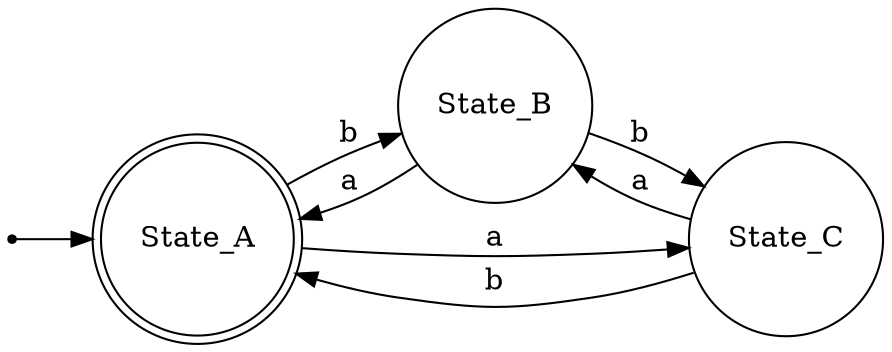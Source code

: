 digraph tomitas_6 {
	rankdir=LR;
	size=8.5;
	start->State_A;
	State_A->State_B[ label=b ];
	State_A->State_C[ label=a ];
	State_B->State_A[ label=a ];
	State_B->State_C[ label=b ];
	State_C->State_A[ label=b ];
	State_C->State_B[ label=a ];
	State_A [ shape=doublecircle ];
	State_B [ shape=circle ];
	State_C [ shape=circle ];
	start [ shape=point ];

}
